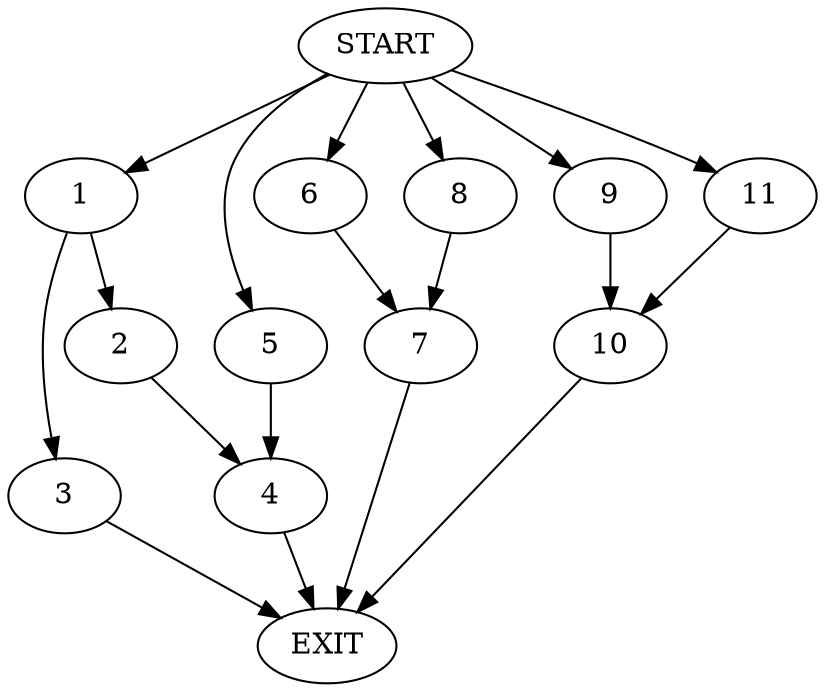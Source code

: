 digraph {
0 [label="START"]
12 [label="EXIT"]
0 -> 1
1 -> 2
1 -> 3
3 -> 12
2 -> 4
4 -> 12
0 -> 5
5 -> 4
0 -> 6
6 -> 7
7 -> 12
0 -> 8
8 -> 7
0 -> 9
9 -> 10
10 -> 12
0 -> 11
11 -> 10
}
